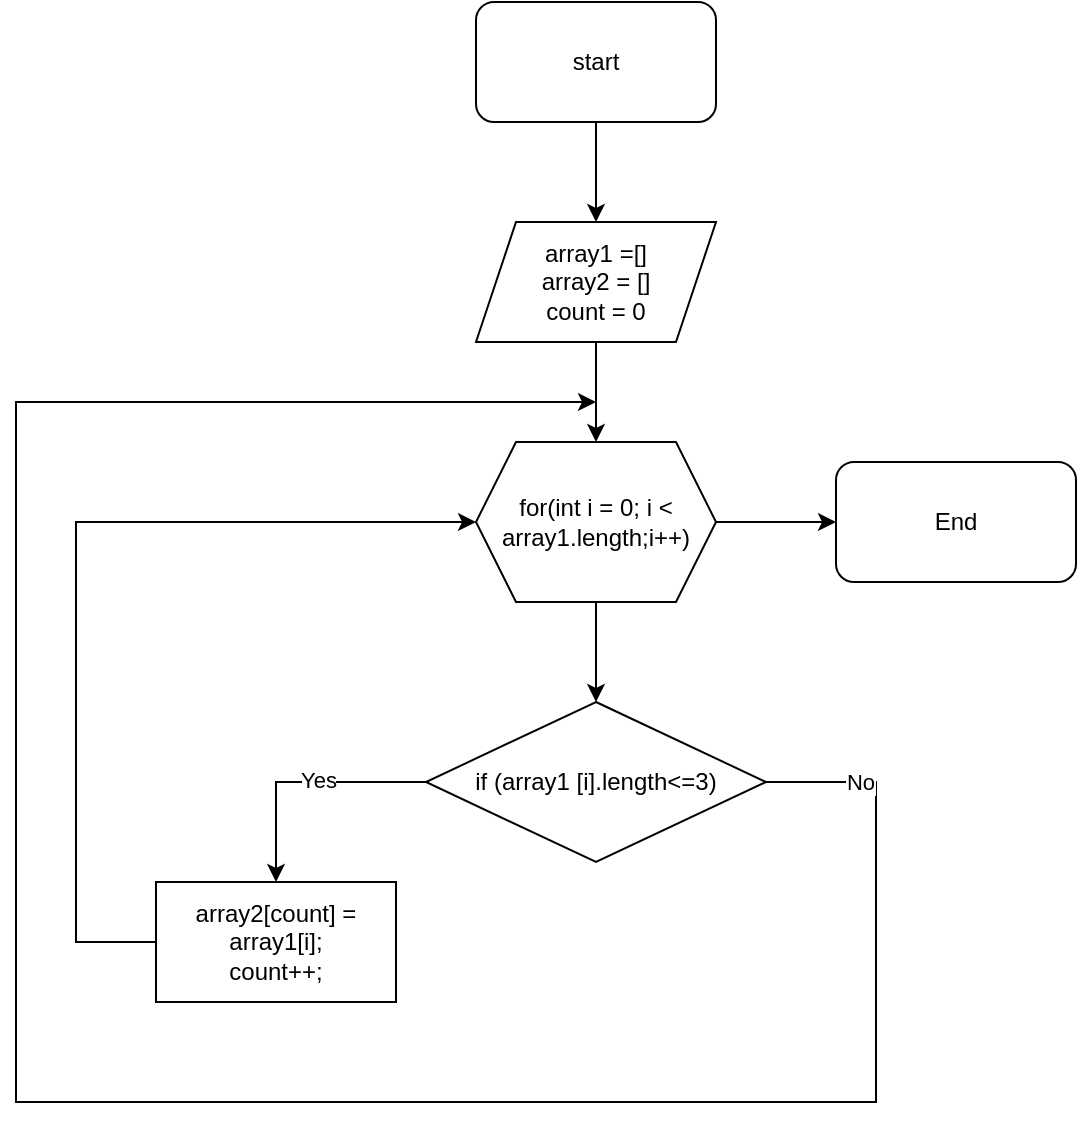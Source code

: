 <mxfile version="20.7.4" type="device"><diagram id="QNBq3La-iVuDR6gLOlxj" name="Страница 1"><mxGraphModel dx="1386" dy="783" grid="1" gridSize="10" guides="1" tooltips="1" connect="1" arrows="1" fold="1" page="1" pageScale="1" pageWidth="827" pageHeight="1169" math="0" shadow="0"><root><mxCell id="0"/><mxCell id="1" parent="0"/><mxCell id="8_TNU5OF2-QxTGxodUl4-5" value="" style="edgeStyle=orthogonalEdgeStyle;rounded=0;orthogonalLoop=1;jettySize=auto;html=1;" edge="1" parent="1" source="8_TNU5OF2-QxTGxodUl4-1" target="8_TNU5OF2-QxTGxodUl4-2"><mxGeometry relative="1" as="geometry"/></mxCell><mxCell id="8_TNU5OF2-QxTGxodUl4-1" value="start" style="rounded=1;whiteSpace=wrap;html=1;" vertex="1" parent="1"><mxGeometry x="320" y="40" width="120" height="60" as="geometry"/></mxCell><mxCell id="8_TNU5OF2-QxTGxodUl4-6" value="" style="edgeStyle=orthogonalEdgeStyle;rounded=0;orthogonalLoop=1;jettySize=auto;html=1;" edge="1" parent="1" source="8_TNU5OF2-QxTGxodUl4-2" target="8_TNU5OF2-QxTGxodUl4-3"><mxGeometry relative="1" as="geometry"/></mxCell><mxCell id="8_TNU5OF2-QxTGxodUl4-2" value="array1 =[]&lt;br&gt;array2 = []&lt;br&gt;count = 0" style="shape=parallelogram;perimeter=parallelogramPerimeter;whiteSpace=wrap;html=1;fixedSize=1;" vertex="1" parent="1"><mxGeometry x="320" y="150" width="120" height="60" as="geometry"/></mxCell><mxCell id="8_TNU5OF2-QxTGxodUl4-8" value="" style="edgeStyle=orthogonalEdgeStyle;rounded=0;orthogonalLoop=1;jettySize=auto;html=1;" edge="1" parent="1" source="8_TNU5OF2-QxTGxodUl4-3" target="8_TNU5OF2-QxTGxodUl4-7"><mxGeometry relative="1" as="geometry"/></mxCell><mxCell id="8_TNU5OF2-QxTGxodUl4-18" value="" style="edgeStyle=orthogonalEdgeStyle;rounded=0;orthogonalLoop=1;jettySize=auto;html=1;" edge="1" parent="1" source="8_TNU5OF2-QxTGxodUl4-3" target="8_TNU5OF2-QxTGxodUl4-17"><mxGeometry relative="1" as="geometry"/></mxCell><mxCell id="8_TNU5OF2-QxTGxodUl4-3" value="for(int i = 0; i &amp;lt; array1.length;i++)" style="shape=hexagon;perimeter=hexagonPerimeter2;whiteSpace=wrap;html=1;fixedSize=1;" vertex="1" parent="1"><mxGeometry x="320" y="260" width="120" height="80" as="geometry"/></mxCell><mxCell id="8_TNU5OF2-QxTGxodUl4-10" value="" style="edgeStyle=orthogonalEdgeStyle;rounded=0;orthogonalLoop=1;jettySize=auto;html=1;" edge="1" parent="1" source="8_TNU5OF2-QxTGxodUl4-7" target="8_TNU5OF2-QxTGxodUl4-9"><mxGeometry relative="1" as="geometry"/></mxCell><mxCell id="8_TNU5OF2-QxTGxodUl4-11" value="Yes" style="edgeLabel;html=1;align=center;verticalAlign=middle;resizable=0;points=[];" vertex="1" connectable="0" parent="8_TNU5OF2-QxTGxodUl4-10"><mxGeometry x="-0.136" y="-1" relative="1" as="geometry"><mxPoint as="offset"/></mxGeometry></mxCell><mxCell id="8_TNU5OF2-QxTGxodUl4-15" value="" style="edgeStyle=orthogonalEdgeStyle;rounded=0;orthogonalLoop=1;jettySize=auto;html=1;" edge="1" parent="1" source="8_TNU5OF2-QxTGxodUl4-7"><mxGeometry relative="1" as="geometry"><mxPoint x="380" y="240" as="targetPoint"/><Array as="points"><mxPoint x="520" y="430"/><mxPoint x="520" y="590"/><mxPoint x="90" y="590"/><mxPoint x="90" y="240"/></Array></mxGeometry></mxCell><mxCell id="8_TNU5OF2-QxTGxodUl4-16" value="No" style="edgeLabel;html=1;align=center;verticalAlign=middle;resizable=0;points=[];" vertex="1" connectable="0" parent="8_TNU5OF2-QxTGxodUl4-15"><mxGeometry x="-0.927" relative="1" as="geometry"><mxPoint as="offset"/></mxGeometry></mxCell><mxCell id="8_TNU5OF2-QxTGxodUl4-7" value="if (array1 [i].length&amp;lt;=3)" style="rhombus;whiteSpace=wrap;html=1;" vertex="1" parent="1"><mxGeometry x="295" y="390" width="170" height="80" as="geometry"/></mxCell><mxCell id="8_TNU5OF2-QxTGxodUl4-13" value="" style="edgeStyle=orthogonalEdgeStyle;rounded=0;orthogonalLoop=1;jettySize=auto;html=1;entryX=0;entryY=0.5;entryDx=0;entryDy=0;" edge="1" parent="1" source="8_TNU5OF2-QxTGxodUl4-9" target="8_TNU5OF2-QxTGxodUl4-3"><mxGeometry relative="1" as="geometry"><mxPoint x="30" y="170" as="targetPoint"/><Array as="points"><mxPoint x="120" y="510"/><mxPoint x="120" y="300"/></Array></mxGeometry></mxCell><mxCell id="8_TNU5OF2-QxTGxodUl4-9" value="array2[count] = array1[i];&lt;br&gt;count++;" style="whiteSpace=wrap;html=1;" vertex="1" parent="1"><mxGeometry x="160" y="480" width="120" height="60" as="geometry"/></mxCell><mxCell id="8_TNU5OF2-QxTGxodUl4-17" value="End" style="rounded=1;whiteSpace=wrap;html=1;" vertex="1" parent="1"><mxGeometry x="500" y="270" width="120" height="60" as="geometry"/></mxCell></root></mxGraphModel></diagram></mxfile>